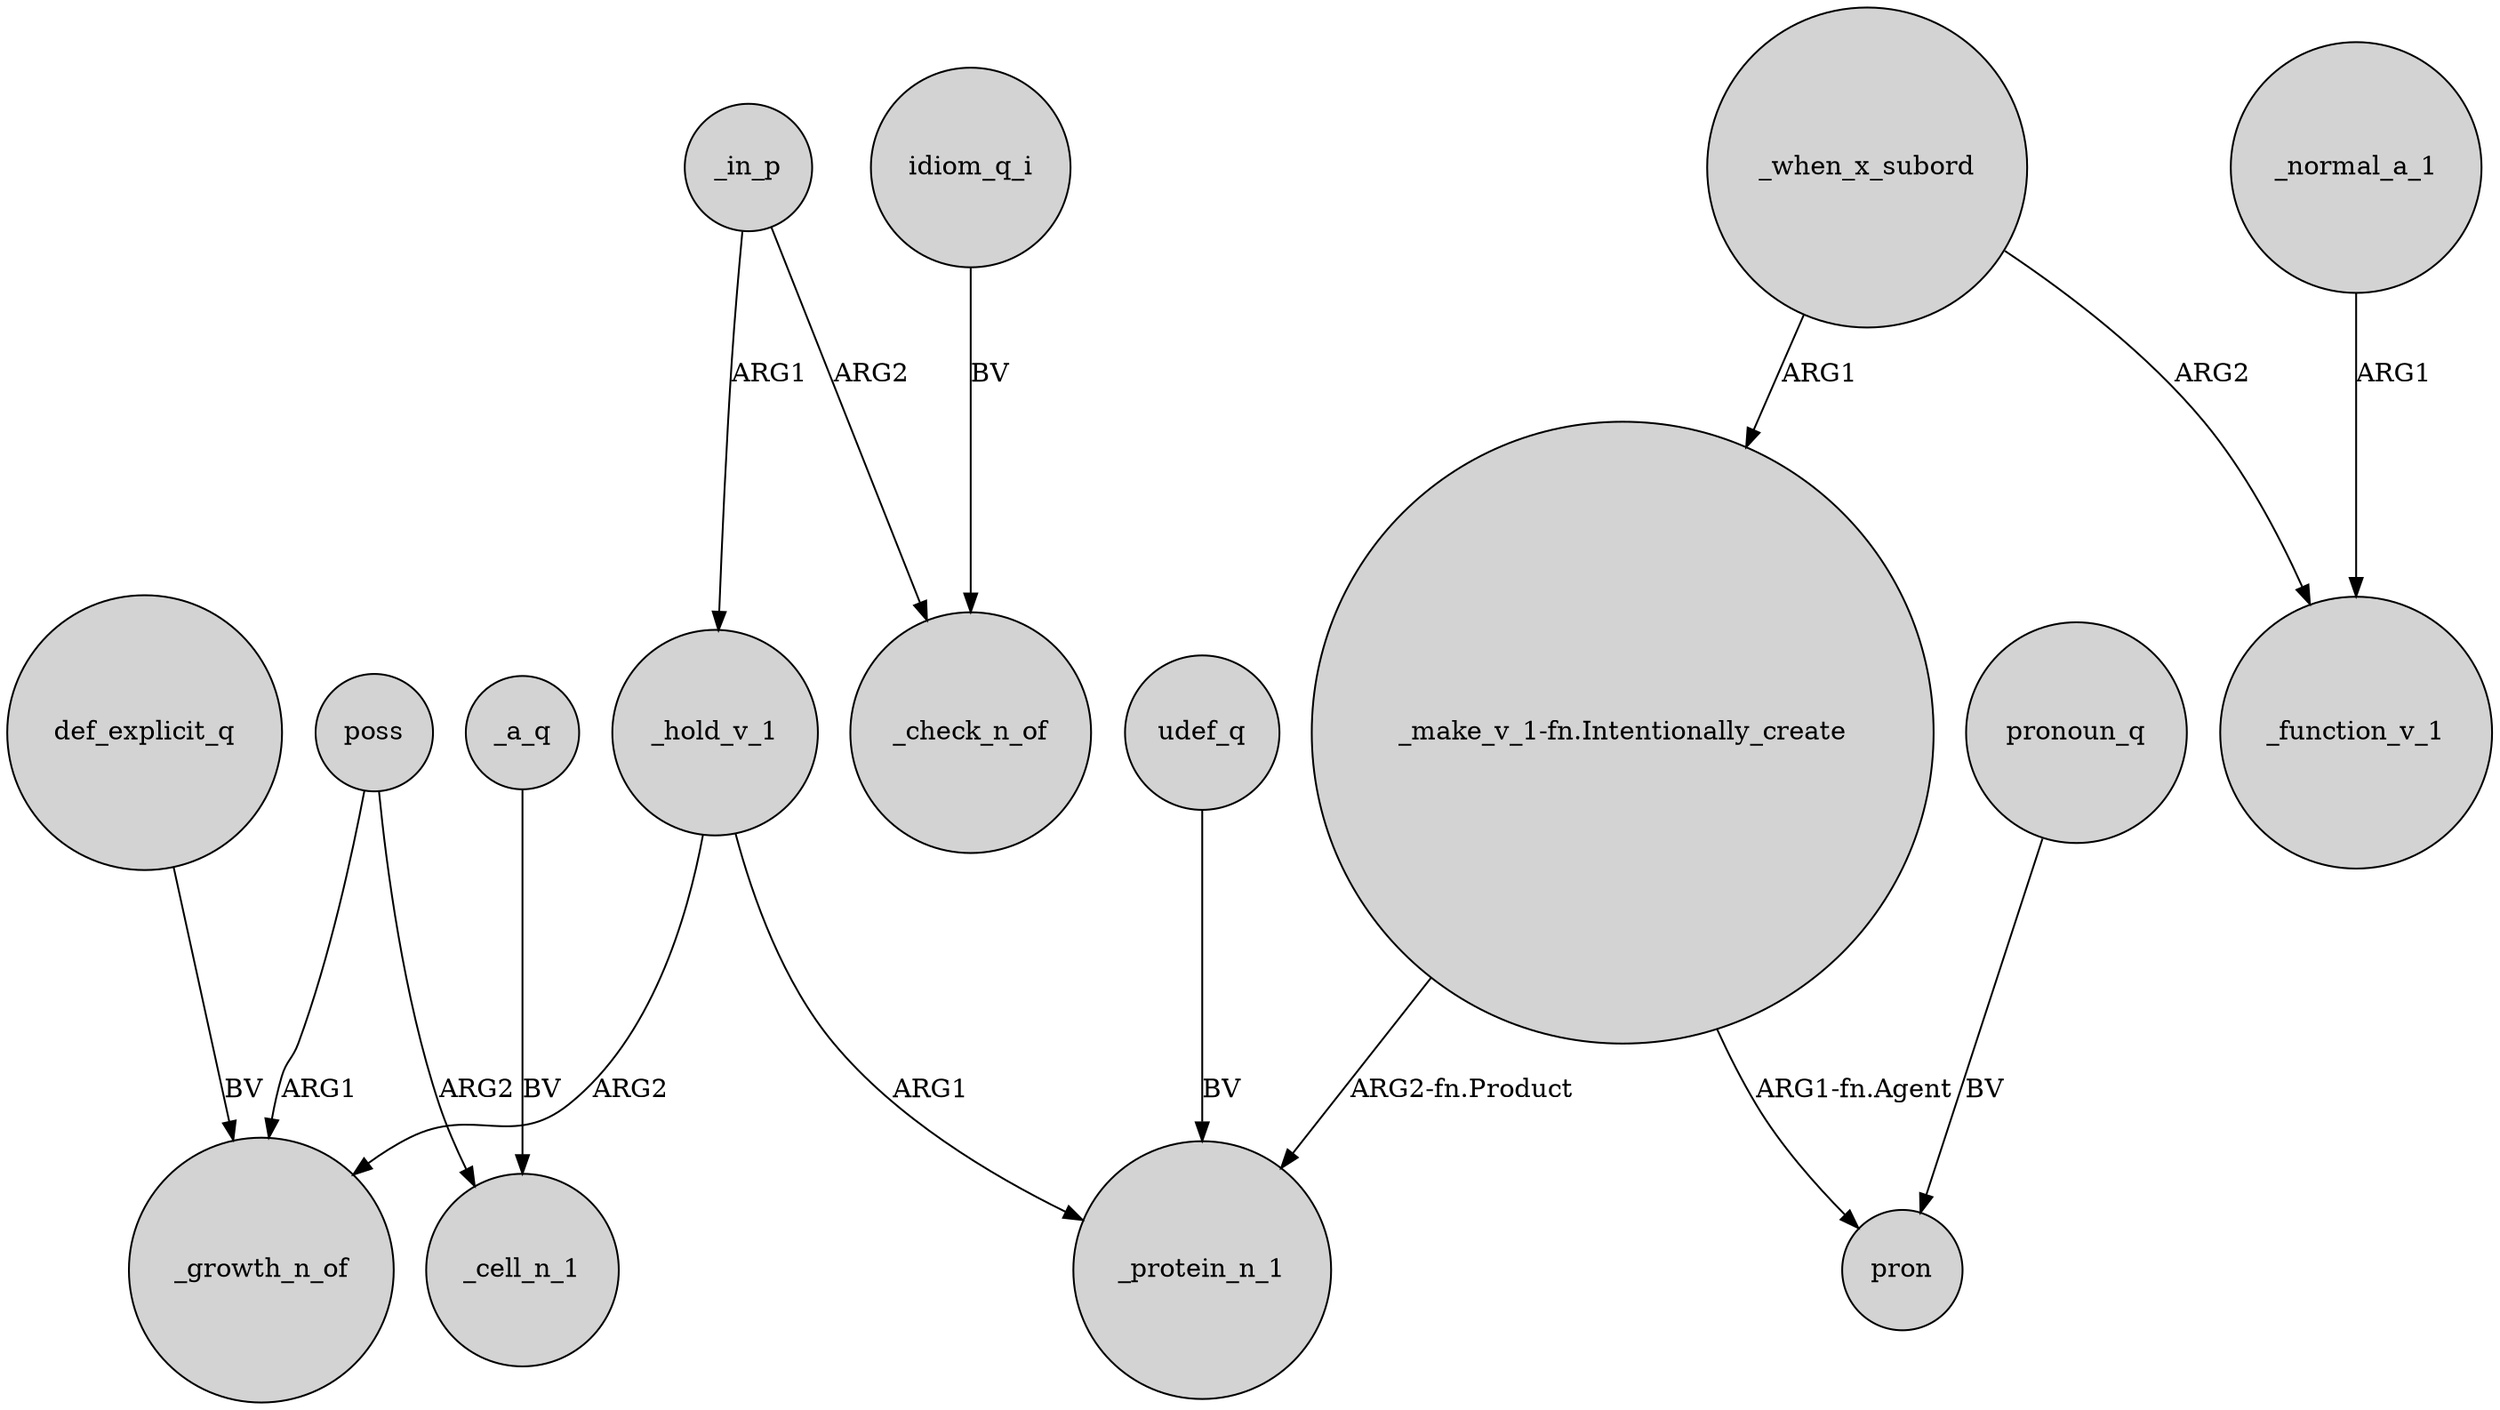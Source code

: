 digraph {
	node [shape=circle style=filled]
	"_make_v_1-fn.Intentionally_create" -> _protein_n_1 [label="ARG2-fn.Product"]
	_a_q -> _cell_n_1 [label=BV]
	def_explicit_q -> _growth_n_of [label=BV]
	_hold_v_1 -> _protein_n_1 [label=ARG1]
	_hold_v_1 -> _growth_n_of [label=ARG2]
	poss -> _cell_n_1 [label=ARG2]
	idiom_q_i -> _check_n_of [label=BV]
	pronoun_q -> pron [label=BV]
	_when_x_subord -> "_make_v_1-fn.Intentionally_create" [label=ARG1]
	udef_q -> _protein_n_1 [label=BV]
	_in_p -> _check_n_of [label=ARG2]
	poss -> _growth_n_of [label=ARG1]
	_in_p -> _hold_v_1 [label=ARG1]
	_when_x_subord -> _function_v_1 [label=ARG2]
	_normal_a_1 -> _function_v_1 [label=ARG1]
	"_make_v_1-fn.Intentionally_create" -> pron [label="ARG1-fn.Agent"]
}
